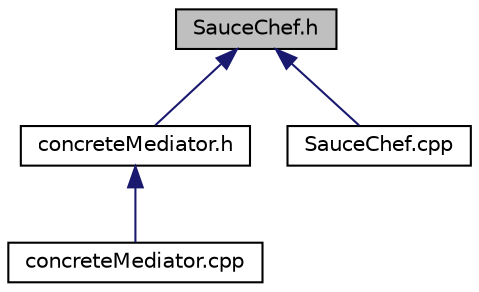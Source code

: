 digraph "SauceChef.h"
{
 // LATEX_PDF_SIZE
  edge [fontname="Helvetica",fontsize="10",labelfontname="Helvetica",labelfontsize="10"];
  node [fontname="Helvetica",fontsize="10",shape=record];
  Node1 [label="SauceChef.h",height=0.2,width=0.4,color="black", fillcolor="grey75", style="filled", fontcolor="black",tooltip="Contains the declaration of the SauceChef class."];
  Node1 -> Node2 [dir="back",color="midnightblue",fontsize="10",style="solid"];
  Node2 [label="concreteMediator.h",height=0.2,width=0.4,color="black", fillcolor="white", style="filled",URL="$concreteMediator_8h.html",tooltip="Contains the declaration of the concreteMediator class."];
  Node2 -> Node3 [dir="back",color="midnightblue",fontsize="10",style="solid"];
  Node3 [label="concreteMediator.cpp",height=0.2,width=0.4,color="black", fillcolor="white", style="filled",URL="$concreteMediator_8cpp.html",tooltip="Contains the implementation of the concreteMediator class."];
  Node1 -> Node4 [dir="back",color="midnightblue",fontsize="10",style="solid"];
  Node4 [label="SauceChef.cpp",height=0.2,width=0.4,color="black", fillcolor="white", style="filled",URL="$SauceChef_8cpp.html",tooltip="Contains the declaration of the SauceChef class functions."];
}
